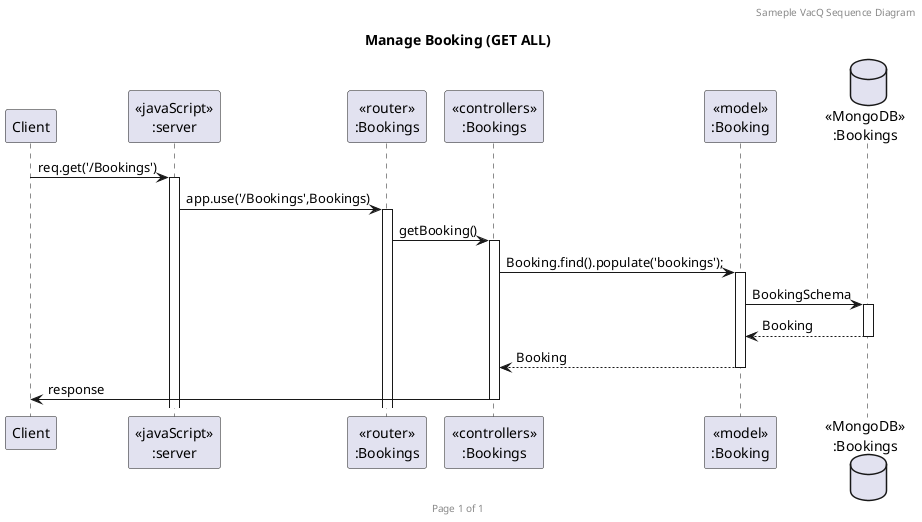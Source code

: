 !@startuml Manage Booking (GET ALL)

header Sameple VacQ Sequence Diagram
footer Page %page% of %lastpage%
title "Manage Booking (GET ALL)"

participant "Client" as client
participant "<<javaScript>>\n:server" as server
participant "<<router>>\n:Bookings" as routerBookings
participant "<<controllers>>\n:Bookings" as controllersBookings
participant "<<model>>\n:Booking" as modelBooking
database "<<MongoDB>>\n:Bookings" as BookingsDatabase

client->server ++:req.get('/Bookings')
server->routerBookings ++:app.use('/Bookings',Bookings)
routerBookings -> controllersBookings ++:getBooking()
controllersBookings->modelBooking ++:Booking.find().populate('bookings');
modelBooking->BookingsDatabase ++:BookingSchema
BookingsDatabase --> modelBooking --:Booking
modelBooking --> controllersBookings --:Booking
controllersBookings->client --:response

!@enduml